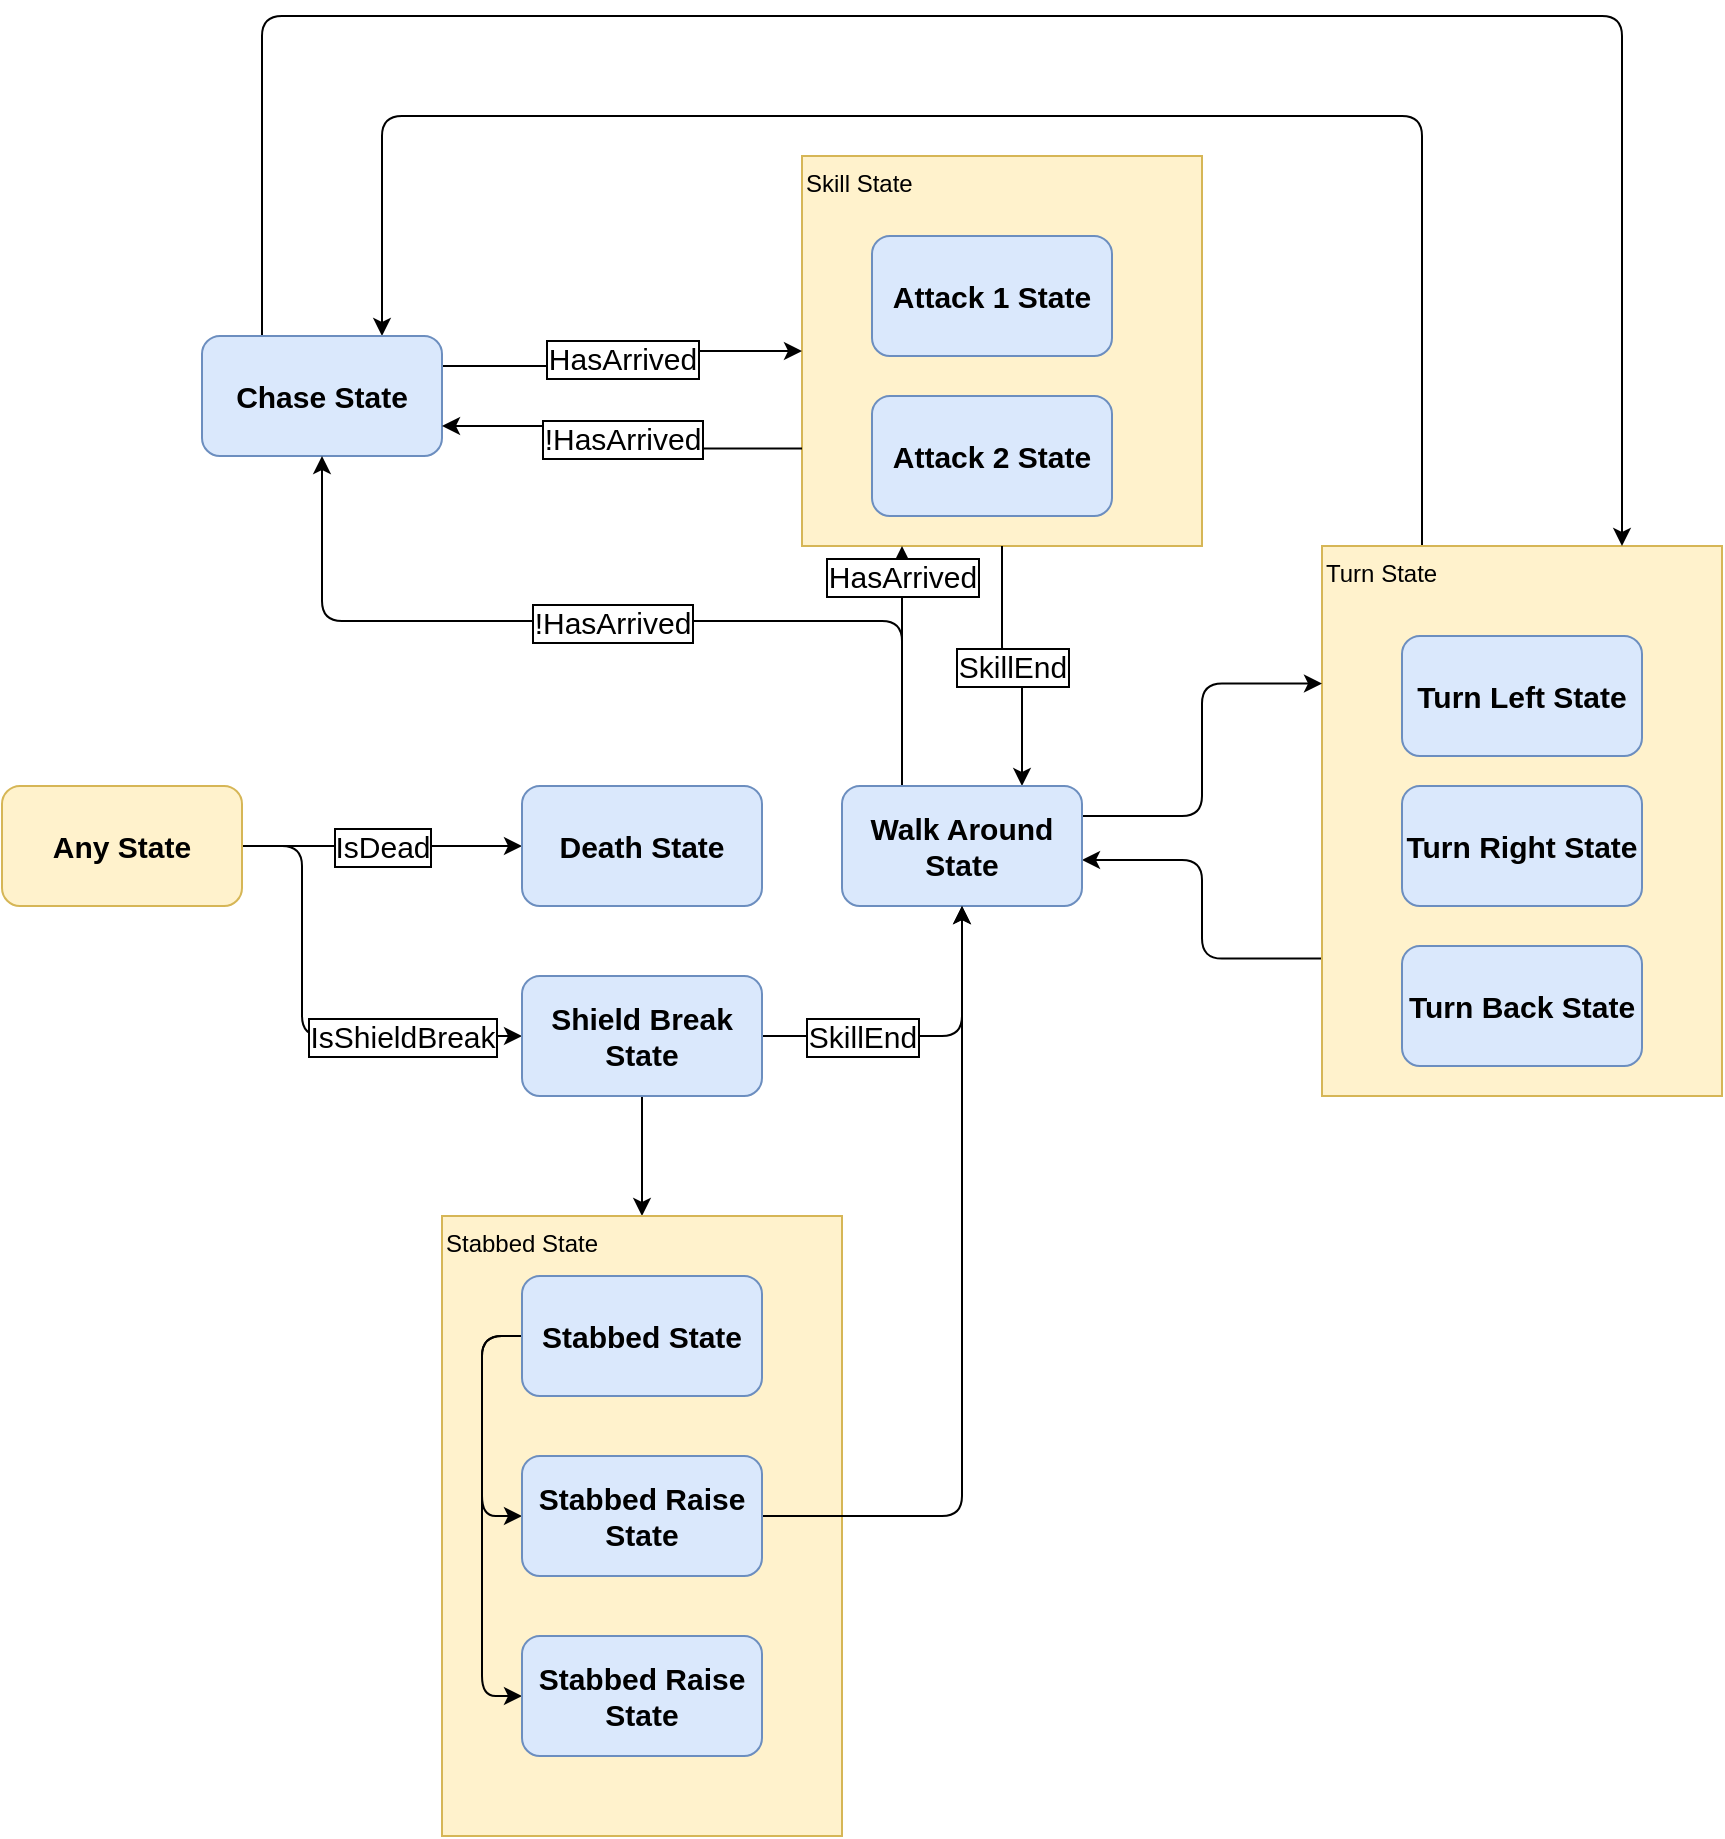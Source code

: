<mxfile version="20.8.16" type="device"><diagram name="第 1 页" id="vKNL6avyp2LaTcEj75c6"><mxGraphModel dx="1727" dy="1023" grid="1" gridSize="10" guides="1" tooltips="1" connect="1" arrows="1" fold="1" page="1" pageScale="1" pageWidth="1654" pageHeight="1169" math="0" shadow="0"><root><mxCell id="0"/><mxCell id="1" parent="0"/><mxCell id="pd6SXQXgmy0_4VOKpZf1-15" style="edgeStyle=orthogonalEdgeStyle;rounded=1;orthogonalLoop=1;jettySize=auto;html=1;exitX=0;exitY=0.75;exitDx=0;exitDy=0;entryX=1;entryY=0.616;entryDx=0;entryDy=0;entryPerimeter=0;" edge="1" parent="1" source="pd6SXQXgmy0_4VOKpZf1-5" target="cdzkHnBLVDTwTf-hA9J4-5"><mxGeometry relative="1" as="geometry"/></mxCell><mxCell id="pd6SXQXgmy0_4VOKpZf1-20" style="edgeStyle=orthogonalEdgeStyle;rounded=1;orthogonalLoop=1;jettySize=auto;html=1;exitX=0.25;exitY=0;exitDx=0;exitDy=0;entryX=0.75;entryY=0;entryDx=0;entryDy=0;" edge="1" parent="1" source="pd6SXQXgmy0_4VOKpZf1-5" target="8-ugung0P5J5-j5uyqvg-13"><mxGeometry relative="1" as="geometry"><Array as="points"><mxPoint x="800" y="190"/><mxPoint x="280" y="190"/></Array></mxGeometry></mxCell><mxCell id="pd6SXQXgmy0_4VOKpZf1-5" value="Turn State" style="rounded=0;whiteSpace=wrap;html=1;verticalAlign=top;align=left;fillColor=#fff2cc;strokeColor=#d6b656;" vertex="1" parent="1"><mxGeometry x="750" y="405" width="200" height="275" as="geometry"/></mxCell><mxCell id="pd6SXQXgmy0_4VOKpZf1-1" value="Skill State" style="rounded=0;whiteSpace=wrap;html=1;verticalAlign=top;align=left;fillColor=#fff2cc;strokeColor=#d6b656;" vertex="1" parent="1"><mxGeometry x="490" y="210" width="200" height="195" as="geometry"/></mxCell><mxCell id="cdzkHnBLVDTwTf-hA9J4-3" value="HasArrived" style="edgeStyle=orthogonalEdgeStyle;rounded=1;orthogonalLoop=1;jettySize=auto;html=1;exitX=1;exitY=0.25;exitDx=0;exitDy=0;entryX=0;entryY=0.5;entryDx=0;entryDy=0;fontStyle=0;labelBorderColor=default;fontSize=15;" parent="1" source="8-ugung0P5J5-j5uyqvg-13" target="pd6SXQXgmy0_4VOKpZf1-1" edge="1"><mxGeometry relative="1" as="geometry"/></mxCell><mxCell id="pd6SXQXgmy0_4VOKpZf1-19" style="edgeStyle=orthogonalEdgeStyle;rounded=1;orthogonalLoop=1;jettySize=auto;html=1;exitX=0.25;exitY=0;exitDx=0;exitDy=0;entryX=0.75;entryY=0;entryDx=0;entryDy=0;" edge="1" parent="1" source="8-ugung0P5J5-j5uyqvg-13" target="pd6SXQXgmy0_4VOKpZf1-5"><mxGeometry relative="1" as="geometry"><Array as="points"><mxPoint x="220" y="140"/><mxPoint x="900" y="140"/></Array></mxGeometry></mxCell><mxCell id="8-ugung0P5J5-j5uyqvg-13" value="&lt;font style=&quot;font-size: 15px;&quot;&gt;Chase State&lt;/font&gt;" style="rounded=1;whiteSpace=wrap;html=1;fillColor=#dae8fc;strokeColor=#6c8ebf;fontSize=15;fontStyle=1" parent="1" vertex="1"><mxGeometry x="190" y="300" width="120" height="60" as="geometry"/></mxCell><mxCell id="cdzkHnBLVDTwTf-hA9J4-4" value="!HasArrived" style="edgeStyle=orthogonalEdgeStyle;rounded=1;orthogonalLoop=1;jettySize=auto;html=1;exitX=0;exitY=0.75;exitDx=0;exitDy=0;entryX=1;entryY=0.75;entryDx=0;entryDy=0;fontSize=15;fontStyle=0;labelBorderColor=default;" parent="1" source="pd6SXQXgmy0_4VOKpZf1-1" target="8-ugung0P5J5-j5uyqvg-13" edge="1"><mxGeometry relative="1" as="geometry"/></mxCell><mxCell id="cdzkHnBLVDTwTf-hA9J4-6" value="SkillEnd" style="edgeStyle=orthogonalEdgeStyle;rounded=1;orthogonalLoop=1;jettySize=auto;html=1;exitX=0.5;exitY=1;exitDx=0;exitDy=0;entryX=0.75;entryY=0;entryDx=0;entryDy=0;labelBorderColor=default;fontSize=15;" parent="1" source="pd6SXQXgmy0_4VOKpZf1-1" target="cdzkHnBLVDTwTf-hA9J4-5" edge="1"><mxGeometry relative="1" as="geometry"/></mxCell><mxCell id="cdzkHnBLVDTwTf-hA9J4-1" value="&lt;font style=&quot;font-size: 15px;&quot;&gt;Attack 2 State&lt;br&gt;&lt;/font&gt;" style="rounded=1;whiteSpace=wrap;html=1;fillColor=#dae8fc;strokeColor=#6c8ebf;fontSize=15;fontStyle=1" parent="1" vertex="1"><mxGeometry x="525" y="330" width="120" height="60" as="geometry"/></mxCell><mxCell id="cdzkHnBLVDTwTf-hA9J4-7" value="HasArrived" style="edgeStyle=orthogonalEdgeStyle;rounded=1;orthogonalLoop=1;jettySize=auto;html=1;exitX=0.25;exitY=0;exitDx=0;exitDy=0;entryX=0.25;entryY=1;entryDx=0;entryDy=0;labelBorderColor=default;fontSize=15;" parent="1" source="cdzkHnBLVDTwTf-hA9J4-5" target="pd6SXQXgmy0_4VOKpZf1-1" edge="1"><mxGeometry x="0.75" relative="1" as="geometry"><mxPoint as="offset"/></mxGeometry></mxCell><mxCell id="cdzkHnBLVDTwTf-hA9J4-9" value="!HasArrived" style="edgeStyle=orthogonalEdgeStyle;rounded=1;orthogonalLoop=1;jettySize=auto;html=1;exitX=0.25;exitY=0;exitDx=0;exitDy=0;entryX=0.5;entryY=1;entryDx=0;entryDy=0;labelBorderColor=default;fontSize=15;" parent="1" source="cdzkHnBLVDTwTf-hA9J4-5" target="8-ugung0P5J5-j5uyqvg-13" edge="1"><mxGeometry relative="1" as="geometry"/></mxCell><mxCell id="pd6SXQXgmy0_4VOKpZf1-14" style="edgeStyle=orthogonalEdgeStyle;rounded=1;orthogonalLoop=1;jettySize=auto;html=1;exitX=1;exitY=0.25;exitDx=0;exitDy=0;entryX=0;entryY=0.25;entryDx=0;entryDy=0;" edge="1" parent="1" source="cdzkHnBLVDTwTf-hA9J4-5" target="pd6SXQXgmy0_4VOKpZf1-5"><mxGeometry relative="1" as="geometry"/></mxCell><mxCell id="cdzkHnBLVDTwTf-hA9J4-5" value="&lt;font style=&quot;font-size: 15px;&quot;&gt;Walk Around State&lt;br&gt;&lt;/font&gt;" style="rounded=1;whiteSpace=wrap;html=1;fillColor=#dae8fc;strokeColor=#6c8ebf;fontSize=15;fontStyle=1" parent="1" vertex="1"><mxGeometry x="510" y="525" width="120" height="60" as="geometry"/></mxCell><mxCell id="cdzkHnBLVDTwTf-hA9J4-12" value="IsDead" style="edgeStyle=orthogonalEdgeStyle;rounded=1;orthogonalLoop=1;jettySize=auto;html=1;exitX=1;exitY=0.5;exitDx=0;exitDy=0;entryX=0;entryY=0.5;entryDx=0;entryDy=0;labelBorderColor=default;fontSize=15;" parent="1" source="cdzkHnBLVDTwTf-hA9J4-10" target="cdzkHnBLVDTwTf-hA9J4-11" edge="1"><mxGeometry relative="1" as="geometry"/></mxCell><mxCell id="cdzkHnBLVDTwTf-hA9J4-14" value="IsShieldBreak" style="edgeStyle=orthogonalEdgeStyle;rounded=1;orthogonalLoop=1;jettySize=auto;html=1;exitX=1;exitY=0.5;exitDx=0;exitDy=0;entryX=0;entryY=0.5;entryDx=0;entryDy=0;labelBorderColor=default;fontSize=15;" parent="1" source="cdzkHnBLVDTwTf-hA9J4-10" target="cdzkHnBLVDTwTf-hA9J4-13" edge="1"><mxGeometry x="0.489" relative="1" as="geometry"><Array as="points"><mxPoint x="240" y="555"/><mxPoint x="240" y="650"/></Array><mxPoint as="offset"/></mxGeometry></mxCell><mxCell id="cdzkHnBLVDTwTf-hA9J4-10" value="&lt;font style=&quot;font-size: 15px;&quot;&gt;Any State&lt;/font&gt;" style="rounded=1;whiteSpace=wrap;html=1;fillColor=#fff2cc;strokeColor=#d6b656;fontSize=15;fontStyle=1" parent="1" vertex="1"><mxGeometry x="90" y="525" width="120" height="60" as="geometry"/></mxCell><mxCell id="cdzkHnBLVDTwTf-hA9J4-11" value="&lt;font style=&quot;font-size: 15px;&quot;&gt;Death State&lt;/font&gt;" style="rounded=1;whiteSpace=wrap;html=1;fillColor=#dae8fc;strokeColor=#6c8ebf;fontSize=15;fontStyle=1" parent="1" vertex="1"><mxGeometry x="350" y="525" width="120" height="60" as="geometry"/></mxCell><mxCell id="cdzkHnBLVDTwTf-hA9J4-15" value="SkillEnd" style="edgeStyle=orthogonalEdgeStyle;rounded=1;orthogonalLoop=1;jettySize=auto;html=1;exitX=1;exitY=0.5;exitDx=0;exitDy=0;entryX=0.5;entryY=1;entryDx=0;entryDy=0;labelBorderColor=default;fontSize=15;" parent="1" source="cdzkHnBLVDTwTf-hA9J4-13" target="cdzkHnBLVDTwTf-hA9J4-5" edge="1"><mxGeometry x="-0.394" relative="1" as="geometry"><mxPoint as="offset"/></mxGeometry></mxCell><mxCell id="pd6SXQXgmy0_4VOKpZf1-7" style="edgeStyle=orthogonalEdgeStyle;rounded=1;orthogonalLoop=1;jettySize=auto;html=1;exitX=0.5;exitY=1;exitDx=0;exitDy=0;" edge="1" parent="1" source="cdzkHnBLVDTwTf-hA9J4-13" target="pd6SXQXgmy0_4VOKpZf1-6"><mxGeometry relative="1" as="geometry"/></mxCell><mxCell id="cdzkHnBLVDTwTf-hA9J4-13" value="&lt;font style=&quot;font-size: 15px;&quot;&gt;Shield Break State&lt;/font&gt;" style="rounded=1;whiteSpace=wrap;html=1;fillColor=#dae8fc;strokeColor=#6c8ebf;fontSize=15;fontStyle=1" parent="1" vertex="1"><mxGeometry x="350" y="620" width="120" height="60" as="geometry"/></mxCell><mxCell id="pd6SXQXgmy0_4VOKpZf1-2" value="&lt;font style=&quot;font-size: 15px;&quot;&gt;Attack 1 State&lt;br&gt;&lt;/font&gt;" style="rounded=1;whiteSpace=wrap;html=1;fillColor=#dae8fc;strokeColor=#6c8ebf;fontSize=15;fontStyle=1" vertex="1" parent="1"><mxGeometry x="525" y="250" width="120" height="60" as="geometry"/></mxCell><mxCell id="pd6SXQXgmy0_4VOKpZf1-6" value="Stabbed State" style="rounded=0;whiteSpace=wrap;html=1;verticalAlign=top;align=left;fillColor=#fff2cc;strokeColor=#d6b656;" vertex="1" parent="1"><mxGeometry x="310" y="740" width="200" height="310" as="geometry"/></mxCell><mxCell id="pd6SXQXgmy0_4VOKpZf1-11" style="edgeStyle=orthogonalEdgeStyle;rounded=1;orthogonalLoop=1;jettySize=auto;html=1;exitX=0;exitY=0.5;exitDx=0;exitDy=0;entryX=0;entryY=0.5;entryDx=0;entryDy=0;" edge="1" parent="1" source="pd6SXQXgmy0_4VOKpZf1-8" target="pd6SXQXgmy0_4VOKpZf1-9"><mxGeometry relative="1" as="geometry"/></mxCell><mxCell id="pd6SXQXgmy0_4VOKpZf1-12" style="edgeStyle=orthogonalEdgeStyle;rounded=1;orthogonalLoop=1;jettySize=auto;html=1;exitX=0;exitY=0.5;exitDx=0;exitDy=0;entryX=0;entryY=0.5;entryDx=0;entryDy=0;" edge="1" parent="1" source="pd6SXQXgmy0_4VOKpZf1-8" target="pd6SXQXgmy0_4VOKpZf1-10"><mxGeometry relative="1" as="geometry"/></mxCell><mxCell id="pd6SXQXgmy0_4VOKpZf1-8" value="&lt;font style=&quot;font-size: 15px;&quot;&gt;Stabbed State&lt;/font&gt;" style="rounded=1;whiteSpace=wrap;html=1;fillColor=#dae8fc;strokeColor=#6c8ebf;fontSize=15;fontStyle=1" vertex="1" parent="1"><mxGeometry x="350" y="770" width="120" height="60" as="geometry"/></mxCell><mxCell id="pd6SXQXgmy0_4VOKpZf1-13" style="edgeStyle=orthogonalEdgeStyle;rounded=1;orthogonalLoop=1;jettySize=auto;html=1;exitX=1;exitY=0.5;exitDx=0;exitDy=0;entryX=0.5;entryY=1;entryDx=0;entryDy=0;" edge="1" parent="1" source="pd6SXQXgmy0_4VOKpZf1-9" target="cdzkHnBLVDTwTf-hA9J4-5"><mxGeometry relative="1" as="geometry"/></mxCell><mxCell id="pd6SXQXgmy0_4VOKpZf1-9" value="&lt;font style=&quot;font-size: 15px;&quot;&gt;Stabbed Raise State&lt;/font&gt;" style="rounded=1;whiteSpace=wrap;html=1;fillColor=#dae8fc;strokeColor=#6c8ebf;fontSize=15;fontStyle=1" vertex="1" parent="1"><mxGeometry x="350" y="860" width="120" height="60" as="geometry"/></mxCell><mxCell id="pd6SXQXgmy0_4VOKpZf1-10" value="&lt;font style=&quot;font-size: 15px;&quot;&gt;Stabbed Raise State&lt;/font&gt;" style="rounded=1;whiteSpace=wrap;html=1;fillColor=#dae8fc;strokeColor=#6c8ebf;fontSize=15;fontStyle=1" vertex="1" parent="1"><mxGeometry x="350" y="950" width="120" height="60" as="geometry"/></mxCell><mxCell id="pd6SXQXgmy0_4VOKpZf1-16" value="&lt;font style=&quot;font-size: 15px;&quot;&gt;Turn Left State&lt;br&gt;&lt;/font&gt;" style="rounded=1;whiteSpace=wrap;html=1;fillColor=#dae8fc;strokeColor=#6c8ebf;fontSize=15;fontStyle=1" vertex="1" parent="1"><mxGeometry x="790" y="450" width="120" height="60" as="geometry"/></mxCell><mxCell id="pd6SXQXgmy0_4VOKpZf1-17" value="&lt;font style=&quot;font-size: 15px;&quot;&gt;Turn Back State&lt;br&gt;&lt;/font&gt;" style="rounded=1;whiteSpace=wrap;html=1;fillColor=#dae8fc;strokeColor=#6c8ebf;fontSize=15;fontStyle=1" vertex="1" parent="1"><mxGeometry x="790" y="605" width="120" height="60" as="geometry"/></mxCell><mxCell id="pd6SXQXgmy0_4VOKpZf1-18" value="&lt;font style=&quot;font-size: 15px;&quot;&gt;Turn Right State&lt;br&gt;&lt;/font&gt;" style="rounded=1;whiteSpace=wrap;html=1;fillColor=#dae8fc;strokeColor=#6c8ebf;fontSize=15;fontStyle=1" vertex="1" parent="1"><mxGeometry x="790" y="525" width="120" height="60" as="geometry"/></mxCell></root></mxGraphModel></diagram></mxfile>